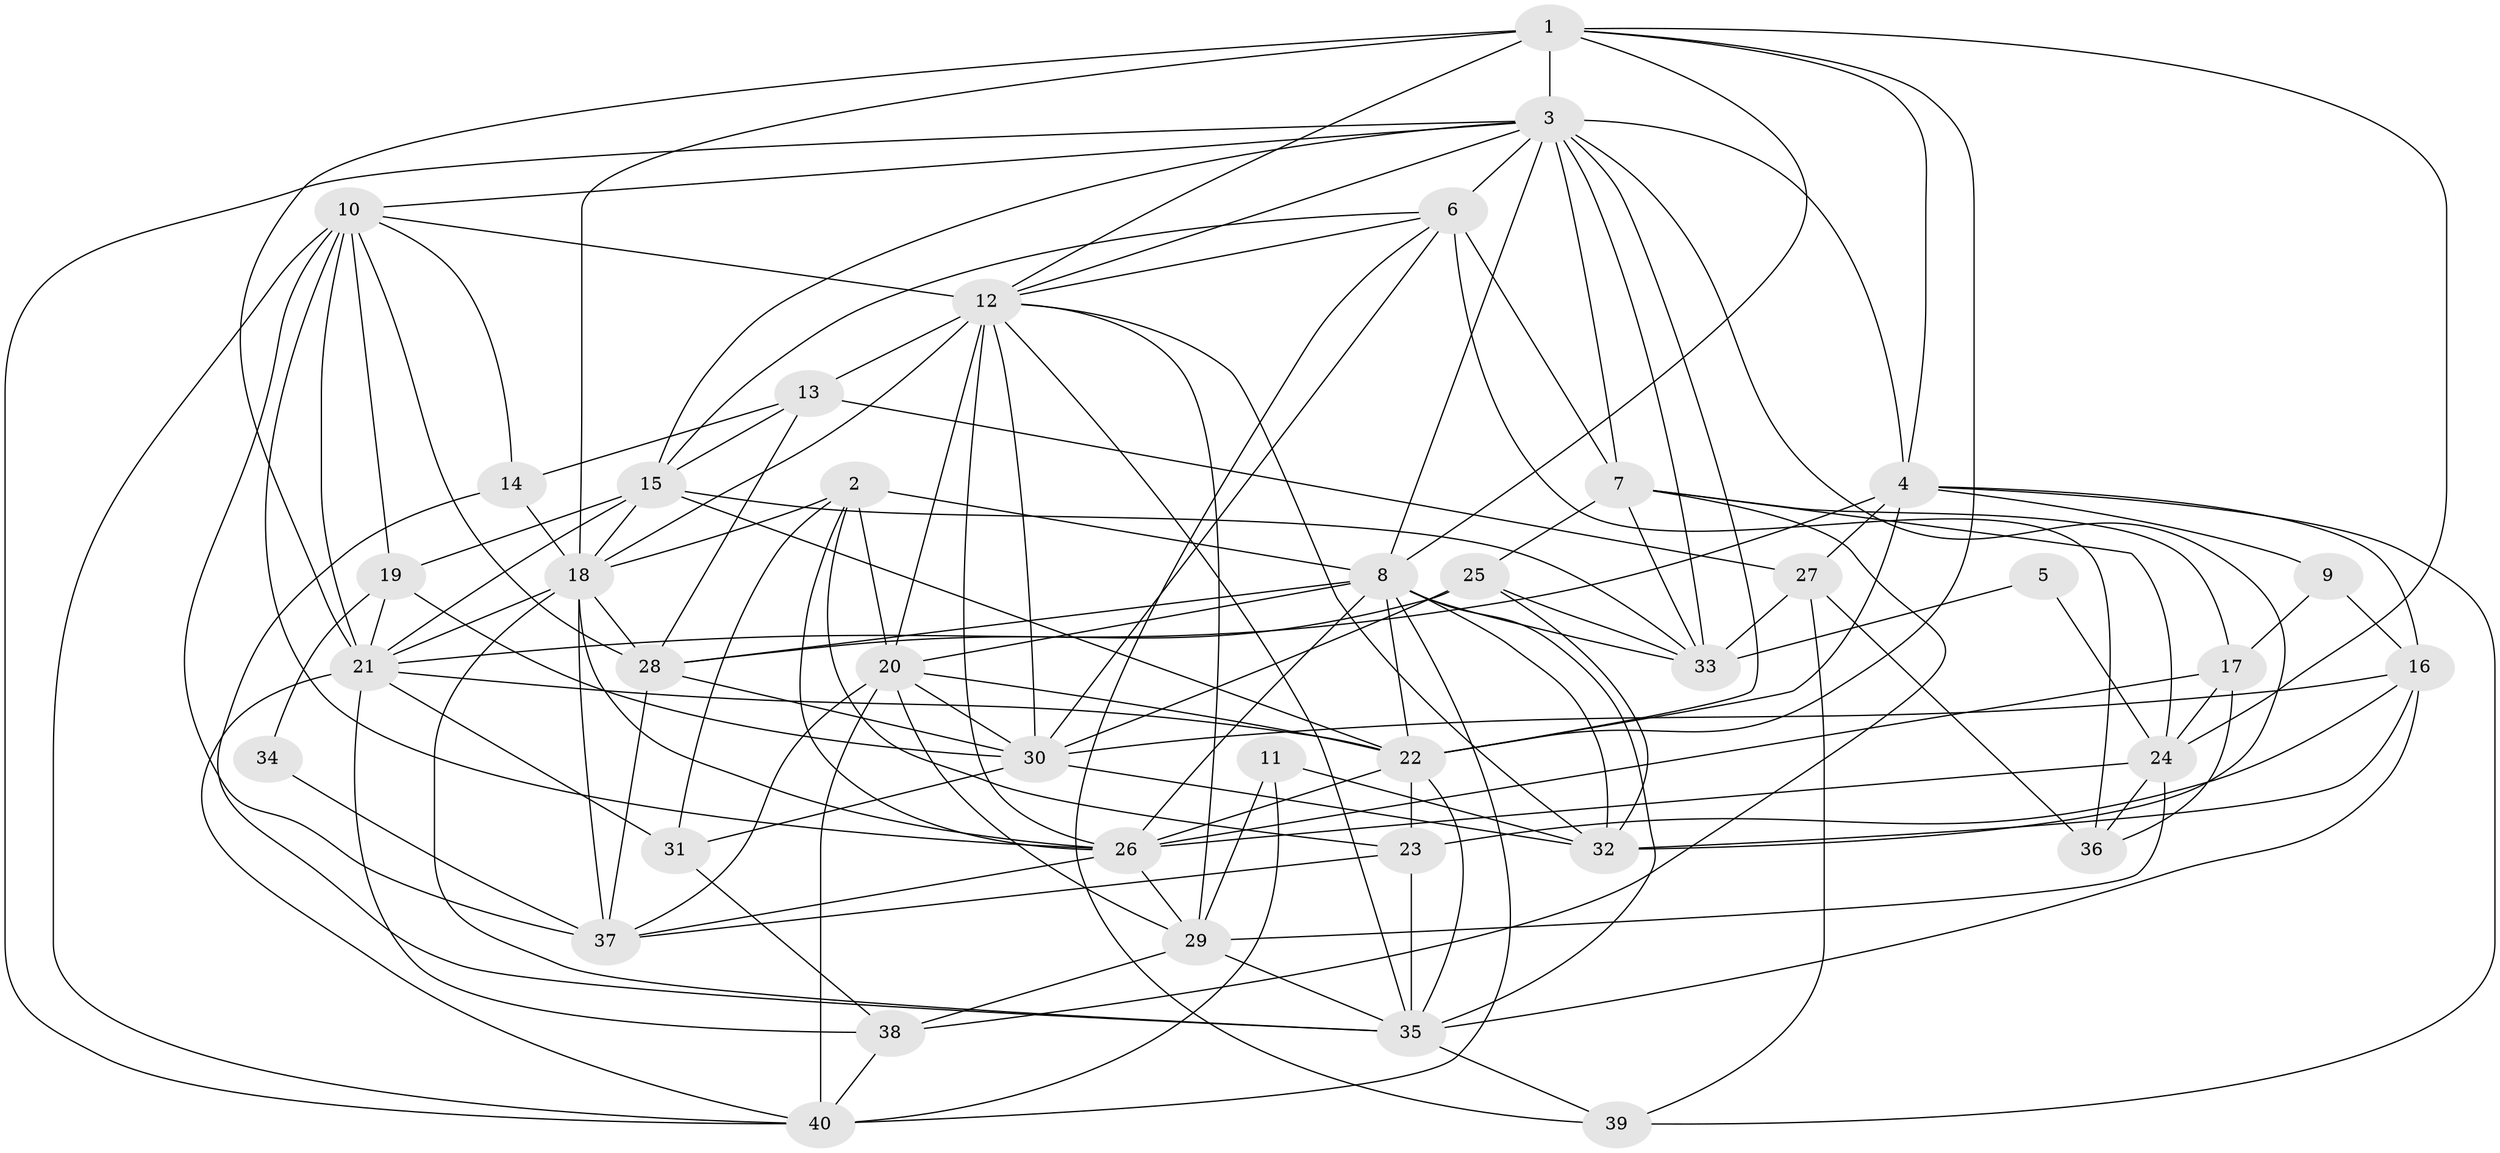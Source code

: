 // original degree distribution, {8: 0.01680672268907563, 3: 0.24369747899159663, 5: 0.13445378151260504, 2: 0.17647058823529413, 4: 0.25210084033613445, 6: 0.13445378151260504, 7: 0.04201680672268908}
// Generated by graph-tools (version 1.1) at 2025/51/03/04/25 22:51:16]
// undirected, 40 vertices, 135 edges
graph export_dot {
  node [color=gray90,style=filled];
  1;
  2;
  3;
  4;
  5;
  6;
  7;
  8;
  9;
  10;
  11;
  12;
  13;
  14;
  15;
  16;
  17;
  18;
  19;
  20;
  21;
  22;
  23;
  24;
  25;
  26;
  27;
  28;
  29;
  30;
  31;
  32;
  33;
  34;
  35;
  36;
  37;
  38;
  39;
  40;
  1 -- 3 [weight=2.0];
  1 -- 4 [weight=1.0];
  1 -- 8 [weight=1.0];
  1 -- 12 [weight=1.0];
  1 -- 18 [weight=1.0];
  1 -- 21 [weight=1.0];
  1 -- 22 [weight=1.0];
  1 -- 24 [weight=1.0];
  2 -- 8 [weight=1.0];
  2 -- 18 [weight=1.0];
  2 -- 20 [weight=1.0];
  2 -- 23 [weight=2.0];
  2 -- 26 [weight=1.0];
  2 -- 31 [weight=1.0];
  3 -- 4 [weight=1.0];
  3 -- 6 [weight=2.0];
  3 -- 7 [weight=1.0];
  3 -- 8 [weight=2.0];
  3 -- 10 [weight=1.0];
  3 -- 12 [weight=1.0];
  3 -- 15 [weight=1.0];
  3 -- 22 [weight=1.0];
  3 -- 32 [weight=1.0];
  3 -- 33 [weight=1.0];
  3 -- 40 [weight=1.0];
  4 -- 9 [weight=1.0];
  4 -- 16 [weight=1.0];
  4 -- 21 [weight=1.0];
  4 -- 22 [weight=1.0];
  4 -- 27 [weight=1.0];
  4 -- 39 [weight=1.0];
  5 -- 24 [weight=1.0];
  5 -- 33 [weight=1.0];
  6 -- 7 [weight=2.0];
  6 -- 12 [weight=1.0];
  6 -- 15 [weight=1.0];
  6 -- 30 [weight=1.0];
  6 -- 36 [weight=1.0];
  6 -- 39 [weight=1.0];
  7 -- 17 [weight=1.0];
  7 -- 24 [weight=1.0];
  7 -- 25 [weight=2.0];
  7 -- 33 [weight=1.0];
  7 -- 38 [weight=1.0];
  8 -- 20 [weight=1.0];
  8 -- 22 [weight=1.0];
  8 -- 26 [weight=1.0];
  8 -- 28 [weight=2.0];
  8 -- 32 [weight=1.0];
  8 -- 33 [weight=1.0];
  8 -- 35 [weight=2.0];
  8 -- 40 [weight=1.0];
  9 -- 16 [weight=1.0];
  9 -- 17 [weight=1.0];
  10 -- 12 [weight=1.0];
  10 -- 14 [weight=1.0];
  10 -- 19 [weight=1.0];
  10 -- 21 [weight=1.0];
  10 -- 26 [weight=2.0];
  10 -- 28 [weight=1.0];
  10 -- 37 [weight=1.0];
  10 -- 40 [weight=1.0];
  11 -- 29 [weight=1.0];
  11 -- 32 [weight=1.0];
  11 -- 40 [weight=1.0];
  12 -- 13 [weight=3.0];
  12 -- 18 [weight=1.0];
  12 -- 20 [weight=1.0];
  12 -- 26 [weight=1.0];
  12 -- 29 [weight=1.0];
  12 -- 30 [weight=1.0];
  12 -- 32 [weight=1.0];
  12 -- 35 [weight=2.0];
  13 -- 14 [weight=1.0];
  13 -- 15 [weight=1.0];
  13 -- 27 [weight=1.0];
  13 -- 28 [weight=1.0];
  14 -- 18 [weight=1.0];
  14 -- 35 [weight=1.0];
  15 -- 18 [weight=3.0];
  15 -- 19 [weight=1.0];
  15 -- 21 [weight=1.0];
  15 -- 22 [weight=1.0];
  15 -- 33 [weight=1.0];
  16 -- 23 [weight=1.0];
  16 -- 30 [weight=1.0];
  16 -- 32 [weight=1.0];
  16 -- 35 [weight=1.0];
  17 -- 24 [weight=1.0];
  17 -- 26 [weight=2.0];
  17 -- 36 [weight=1.0];
  18 -- 21 [weight=1.0];
  18 -- 26 [weight=2.0];
  18 -- 28 [weight=1.0];
  18 -- 35 [weight=1.0];
  18 -- 37 [weight=1.0];
  19 -- 21 [weight=1.0];
  19 -- 30 [weight=2.0];
  19 -- 34 [weight=1.0];
  20 -- 22 [weight=1.0];
  20 -- 29 [weight=1.0];
  20 -- 30 [weight=2.0];
  20 -- 37 [weight=1.0];
  20 -- 40 [weight=1.0];
  21 -- 22 [weight=1.0];
  21 -- 31 [weight=1.0];
  21 -- 38 [weight=1.0];
  21 -- 40 [weight=1.0];
  22 -- 23 [weight=1.0];
  22 -- 26 [weight=1.0];
  22 -- 35 [weight=2.0];
  23 -- 35 [weight=1.0];
  23 -- 37 [weight=1.0];
  24 -- 26 [weight=1.0];
  24 -- 29 [weight=1.0];
  24 -- 36 [weight=1.0];
  25 -- 28 [weight=1.0];
  25 -- 30 [weight=1.0];
  25 -- 32 [weight=1.0];
  25 -- 33 [weight=1.0];
  26 -- 29 [weight=2.0];
  26 -- 37 [weight=1.0];
  27 -- 33 [weight=1.0];
  27 -- 36 [weight=1.0];
  27 -- 39 [weight=1.0];
  28 -- 30 [weight=1.0];
  28 -- 37 [weight=1.0];
  29 -- 35 [weight=2.0];
  29 -- 38 [weight=1.0];
  30 -- 31 [weight=1.0];
  30 -- 32 [weight=1.0];
  31 -- 38 [weight=1.0];
  34 -- 37 [weight=1.0];
  35 -- 39 [weight=1.0];
  38 -- 40 [weight=1.0];
}
